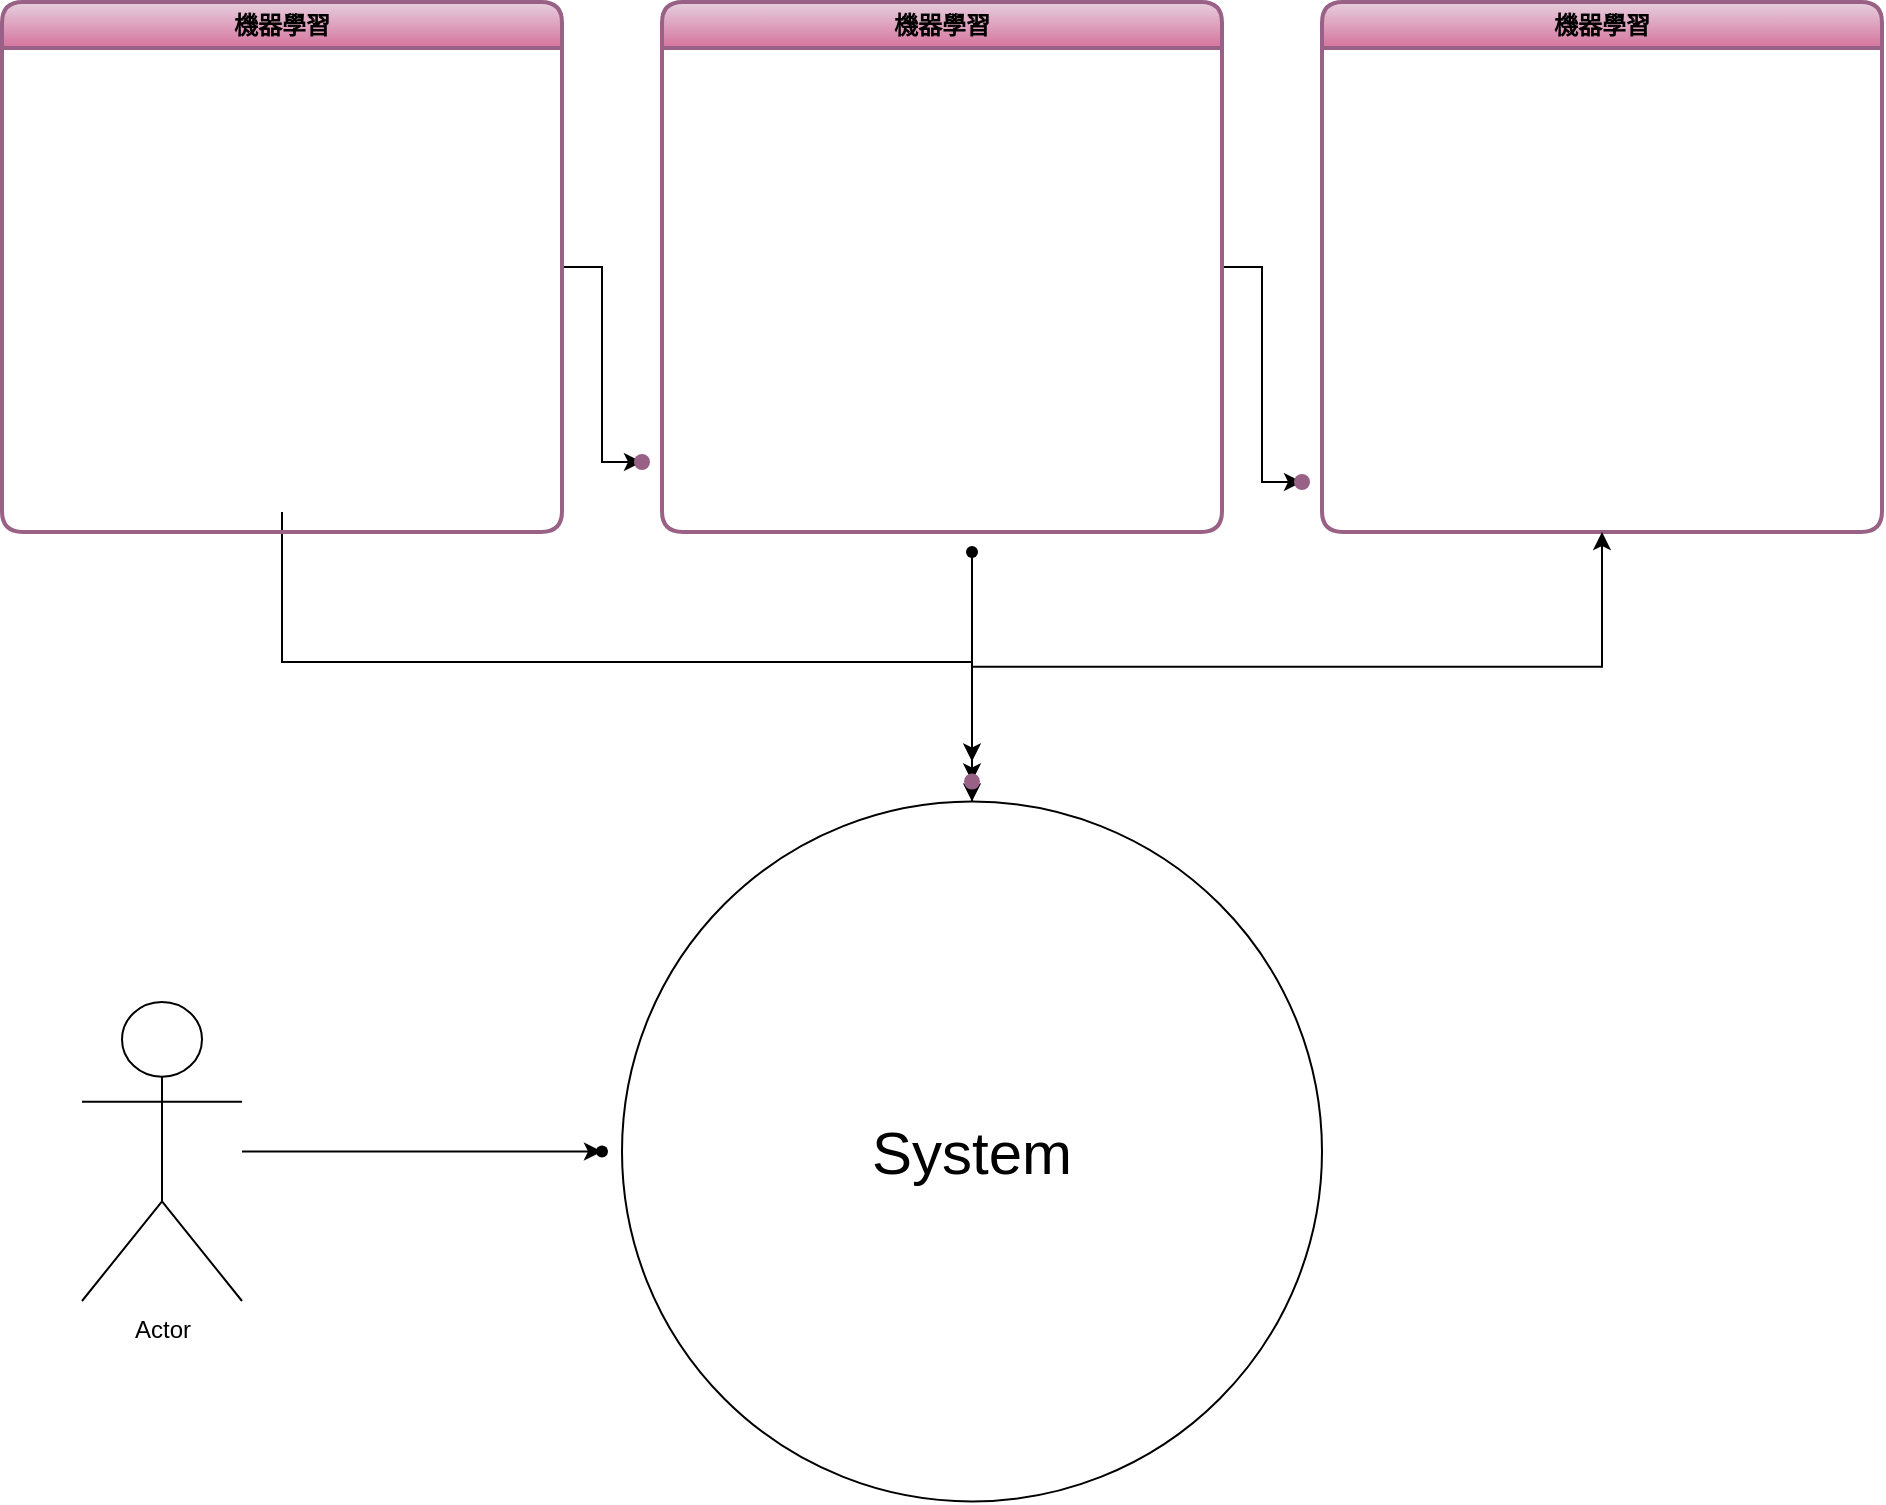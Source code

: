<mxfile version="21.6.6" type="github">
  <diagram id="prtHgNgQTEPvFCAcTncT" name="Page-1">
    <mxGraphModel dx="1373" dy="1037" grid="1" gridSize="10" guides="1" tooltips="1" connect="1" arrows="1" fold="1" page="1" pageScale="1" pageWidth="1920" pageHeight="1200" math="0" shadow="0">
      <root>
        <mxCell id="0" />
        <mxCell id="1" parent="0" />
        <mxCell id="9__OlZeBsE-3ir7IYc4N-11" value="" style="edgeStyle=orthogonalEdgeStyle;rounded=0;orthogonalLoop=1;jettySize=auto;html=1;" edge="1" parent="1" source="9__OlZeBsE-3ir7IYc4N-2" target="9__OlZeBsE-3ir7IYc4N-10">
          <mxGeometry relative="1" as="geometry" />
        </mxCell>
        <mxCell id="9__OlZeBsE-3ir7IYc4N-27" value="" style="edgeStyle=orthogonalEdgeStyle;rounded=0;orthogonalLoop=1;jettySize=auto;html=1;" edge="1" parent="1">
          <mxGeometry relative="1" as="geometry">
            <mxPoint x="460" y="295" as="sourcePoint" />
            <mxPoint x="805" y="419.75" as="targetPoint" />
            <Array as="points">
              <mxPoint x="460" y="370" />
              <mxPoint x="805" y="370" />
            </Array>
          </mxGeometry>
        </mxCell>
        <mxCell id="9__OlZeBsE-3ir7IYc4N-2" value="機器學習" style="swimlane;whiteSpace=wrap;html=1;fillColor=#e6d0de;strokeColor=#996185;gradientColor=#d5739d;fontFamily=Times New Roman;strokeWidth=2;rounded=1;glass=0;shadow=0;" vertex="1" parent="1">
          <mxGeometry x="320" y="40" width="280" height="265" as="geometry" />
        </mxCell>
        <mxCell id="9__OlZeBsE-3ir7IYc4N-18" value="" style="edgeStyle=orthogonalEdgeStyle;rounded=0;orthogonalLoop=1;jettySize=auto;html=1;" edge="1" parent="1" source="9__OlZeBsE-3ir7IYc4N-4" target="9__OlZeBsE-3ir7IYc4N-17">
          <mxGeometry relative="1" as="geometry" />
        </mxCell>
        <mxCell id="9__OlZeBsE-3ir7IYc4N-4" value="Actor" style="shape=umlActor;verticalLabelPosition=bottom;verticalAlign=top;html=1;outlineConnect=0;" vertex="1" parent="1">
          <mxGeometry x="360" y="540" width="80" height="149.5" as="geometry" />
        </mxCell>
        <mxCell id="9__OlZeBsE-3ir7IYc4N-14" value="" style="edgeStyle=orthogonalEdgeStyle;rounded=0;orthogonalLoop=1;jettySize=auto;html=1;" edge="1" parent="1" source="9__OlZeBsE-3ir7IYc4N-7" target="9__OlZeBsE-3ir7IYc4N-13">
          <mxGeometry relative="1" as="geometry" />
        </mxCell>
        <mxCell id="9__OlZeBsE-3ir7IYc4N-7" value="機器學習" style="swimlane;whiteSpace=wrap;html=1;fillColor=#e6d0de;strokeColor=#996185;gradientColor=#d5739d;fontFamily=Times New Roman;strokeWidth=2;rounded=1;glass=0;shadow=0;" vertex="1" parent="1">
          <mxGeometry x="650" y="40" width="280" height="265" as="geometry" />
        </mxCell>
        <mxCell id="9__OlZeBsE-3ir7IYc4N-8" value="機器學習" style="swimlane;whiteSpace=wrap;html=1;fillColor=#e6d0de;strokeColor=#996185;gradientColor=#d5739d;fontFamily=Times New Roman;strokeWidth=2;rounded=1;glass=0;shadow=0;" vertex="1" parent="1">
          <mxGeometry x="980" y="40" width="280" height="265" as="geometry" />
        </mxCell>
        <mxCell id="9__OlZeBsE-3ir7IYc4N-10" value="" style="shape=waypoint;sketch=0;size=6;pointerEvents=1;points=[];fillColor=#e6d0de;resizable=0;rotatable=0;perimeter=centerPerimeter;snapToPoint=1;fontFamily=Times New Roman;strokeColor=#996185;fontStyle=1;startSize=23;gradientColor=#d5739d;strokeWidth=2;rounded=1;glass=0;shadow=0;" vertex="1" parent="1">
          <mxGeometry x="630" y="260" width="20" height="20" as="geometry" />
        </mxCell>
        <mxCell id="9__OlZeBsE-3ir7IYc4N-13" value="" style="shape=waypoint;sketch=0;size=6;pointerEvents=1;points=[];fillColor=#e6d0de;resizable=0;rotatable=0;perimeter=centerPerimeter;snapToPoint=1;fontFamily=Times New Roman;strokeColor=#996185;fontStyle=1;startSize=23;gradientColor=#d5739d;strokeWidth=2;rounded=1;glass=0;shadow=0;" vertex="1" parent="1">
          <mxGeometry x="960" y="270" width="20" height="20" as="geometry" />
        </mxCell>
        <mxCell id="9__OlZeBsE-3ir7IYc4N-22" value="" style="edgeStyle=orthogonalEdgeStyle;rounded=0;orthogonalLoop=1;jettySize=auto;html=1;entryX=0.5;entryY=1;entryDx=0;entryDy=0;" edge="1" parent="1" source="9__OlZeBsE-3ir7IYc4N-15" target="9__OlZeBsE-3ir7IYc4N-8">
          <mxGeometry relative="1" as="geometry">
            <mxPoint x="910" y="350" as="targetPoint" />
          </mxGeometry>
        </mxCell>
        <mxCell id="9__OlZeBsE-3ir7IYc4N-15" value="&lt;font style=&quot;font-size: 30px;&quot;&gt;System&lt;/font&gt;" style="ellipse;whiteSpace=wrap;html=1;aspect=fixed;fontFamily=Helvetica;" vertex="1" parent="1">
          <mxGeometry x="630" y="439.75" width="350" height="350" as="geometry" />
        </mxCell>
        <mxCell id="9__OlZeBsE-3ir7IYc4N-17" value="" style="shape=waypoint;sketch=0;size=6;pointerEvents=1;points=[];fillColor=default;resizable=0;rotatable=0;perimeter=centerPerimeter;snapToPoint=1;verticalAlign=top;" vertex="1" parent="1">
          <mxGeometry x="610" y="604.75" width="20" height="20" as="geometry" />
        </mxCell>
        <mxCell id="9__OlZeBsE-3ir7IYc4N-23" value="" style="edgeStyle=orthogonalEdgeStyle;rounded=0;orthogonalLoop=1;jettySize=auto;html=1;" edge="1" parent="1" source="9__OlZeBsE-3ir7IYc4N-26" target="9__OlZeBsE-3ir7IYc4N-15">
          <mxGeometry relative="1" as="geometry">
            <Array as="points">
              <mxPoint x="805" y="390" />
              <mxPoint x="805" y="390" />
            </Array>
          </mxGeometry>
        </mxCell>
        <mxCell id="9__OlZeBsE-3ir7IYc4N-19" value="" style="shape=waypoint;sketch=0;size=6;pointerEvents=1;points=[];fillColor=default;resizable=0;rotatable=0;perimeter=centerPerimeter;snapToPoint=1;" vertex="1" parent="1">
          <mxGeometry x="795" y="305" width="20" height="20" as="geometry" />
        </mxCell>
        <mxCell id="9__OlZeBsE-3ir7IYc4N-28" value="" style="edgeStyle=orthogonalEdgeStyle;rounded=0;orthogonalLoop=1;jettySize=auto;html=1;" edge="1" parent="1" source="9__OlZeBsE-3ir7IYc4N-19" target="9__OlZeBsE-3ir7IYc4N-26">
          <mxGeometry relative="1" as="geometry">
            <mxPoint x="805" y="315" as="sourcePoint" />
            <mxPoint x="805" y="440" as="targetPoint" />
            <Array as="points" />
          </mxGeometry>
        </mxCell>
        <mxCell id="9__OlZeBsE-3ir7IYc4N-26" value="" style="shape=waypoint;sketch=0;size=6;pointerEvents=1;points=[];fillColor=#e6d0de;resizable=0;rotatable=0;perimeter=centerPerimeter;snapToPoint=1;fontFamily=Times New Roman;strokeColor=#996185;fontStyle=1;startSize=23;gradientColor=#d5739d;strokeWidth=2;rounded=1;glass=0;shadow=0;" vertex="1" parent="1">
          <mxGeometry x="795" y="419.75" width="20" height="20" as="geometry" />
        </mxCell>
      </root>
    </mxGraphModel>
  </diagram>
</mxfile>
